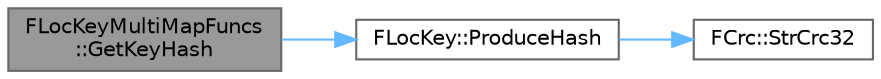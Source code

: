 digraph "FLocKeyMultiMapFuncs::GetKeyHash"
{
 // INTERACTIVE_SVG=YES
 // LATEX_PDF_SIZE
  bgcolor="transparent";
  edge [fontname=Helvetica,fontsize=10,labelfontname=Helvetica,labelfontsize=10];
  node [fontname=Helvetica,fontsize=10,shape=box,height=0.2,width=0.4];
  rankdir="LR";
  Node1 [id="Node000001",label="FLocKeyMultiMapFuncs\l::GetKeyHash",height=0.2,width=0.4,color="gray40", fillcolor="grey60", style="filled", fontcolor="black",tooltip=" "];
  Node1 -> Node2 [id="edge1_Node000001_Node000002",color="steelblue1",style="solid",tooltip=" "];
  Node2 [id="Node000002",label="FLocKey::ProduceHash",height=0.2,width=0.4,color="grey40", fillcolor="white", style="filled",URL="$da/d6c/classFLocKey.html#ab2145efffacc37e96e2808885ce80c7a",tooltip=" "];
  Node2 -> Node3 [id="edge2_Node000002_Node000003",color="steelblue1",style="solid",tooltip=" "];
  Node3 [id="Node000003",label="FCrc::StrCrc32",height=0.2,width=0.4,color="grey40", fillcolor="white", style="filled",URL="$d1/d95/structFCrc.html#a18c217ca8596bfab16a81430d7d85545",tooltip="String CRC."];
}

